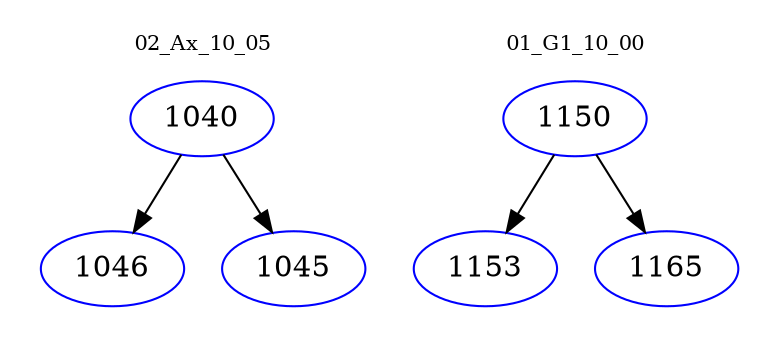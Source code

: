 digraph{
subgraph cluster_0 {
color = white
label = "02_Ax_10_05";
fontsize=10;
T0_1040 [label="1040", color="blue"]
T0_1040 -> T0_1046 [color="black"]
T0_1046 [label="1046", color="blue"]
T0_1040 -> T0_1045 [color="black"]
T0_1045 [label="1045", color="blue"]
}
subgraph cluster_1 {
color = white
label = "01_G1_10_00";
fontsize=10;
T1_1150 [label="1150", color="blue"]
T1_1150 -> T1_1153 [color="black"]
T1_1153 [label="1153", color="blue"]
T1_1150 -> T1_1165 [color="black"]
T1_1165 [label="1165", color="blue"]
}
}
